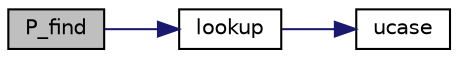 digraph "P_find"
{
  edge [fontname="Helvetica",fontsize="10",labelfontname="Helvetica",labelfontsize="10"];
  node [fontname="Helvetica",fontsize="10",shape=record];
  rankdir="LR";
  Node369 [label="P_find",height=0.2,width=0.4,color="black", fillcolor="grey75", style="filled", fontcolor="black"];
  Node369 -> Node370 [color="midnightblue",fontsize="10",style="solid",fontname="Helvetica"];
  Node370 [label="lookup",height=0.2,width=0.4,color="black", fillcolor="white", style="filled",URL="$FreeRTOS_2atlast_8c.html#adf1b14af9137b7a3cd5785891c9907ee"];
  Node370 -> Node371 [color="midnightblue",fontsize="10",style="solid",fontname="Helvetica"];
  Node371 [label="ucase",height=0.2,width=0.4,color="black", fillcolor="white", style="filled",URL="$FreeRTOS_2atlast_8c.html#a6865ae8ed0bb96096049e08cbe1e6a61"];
}
